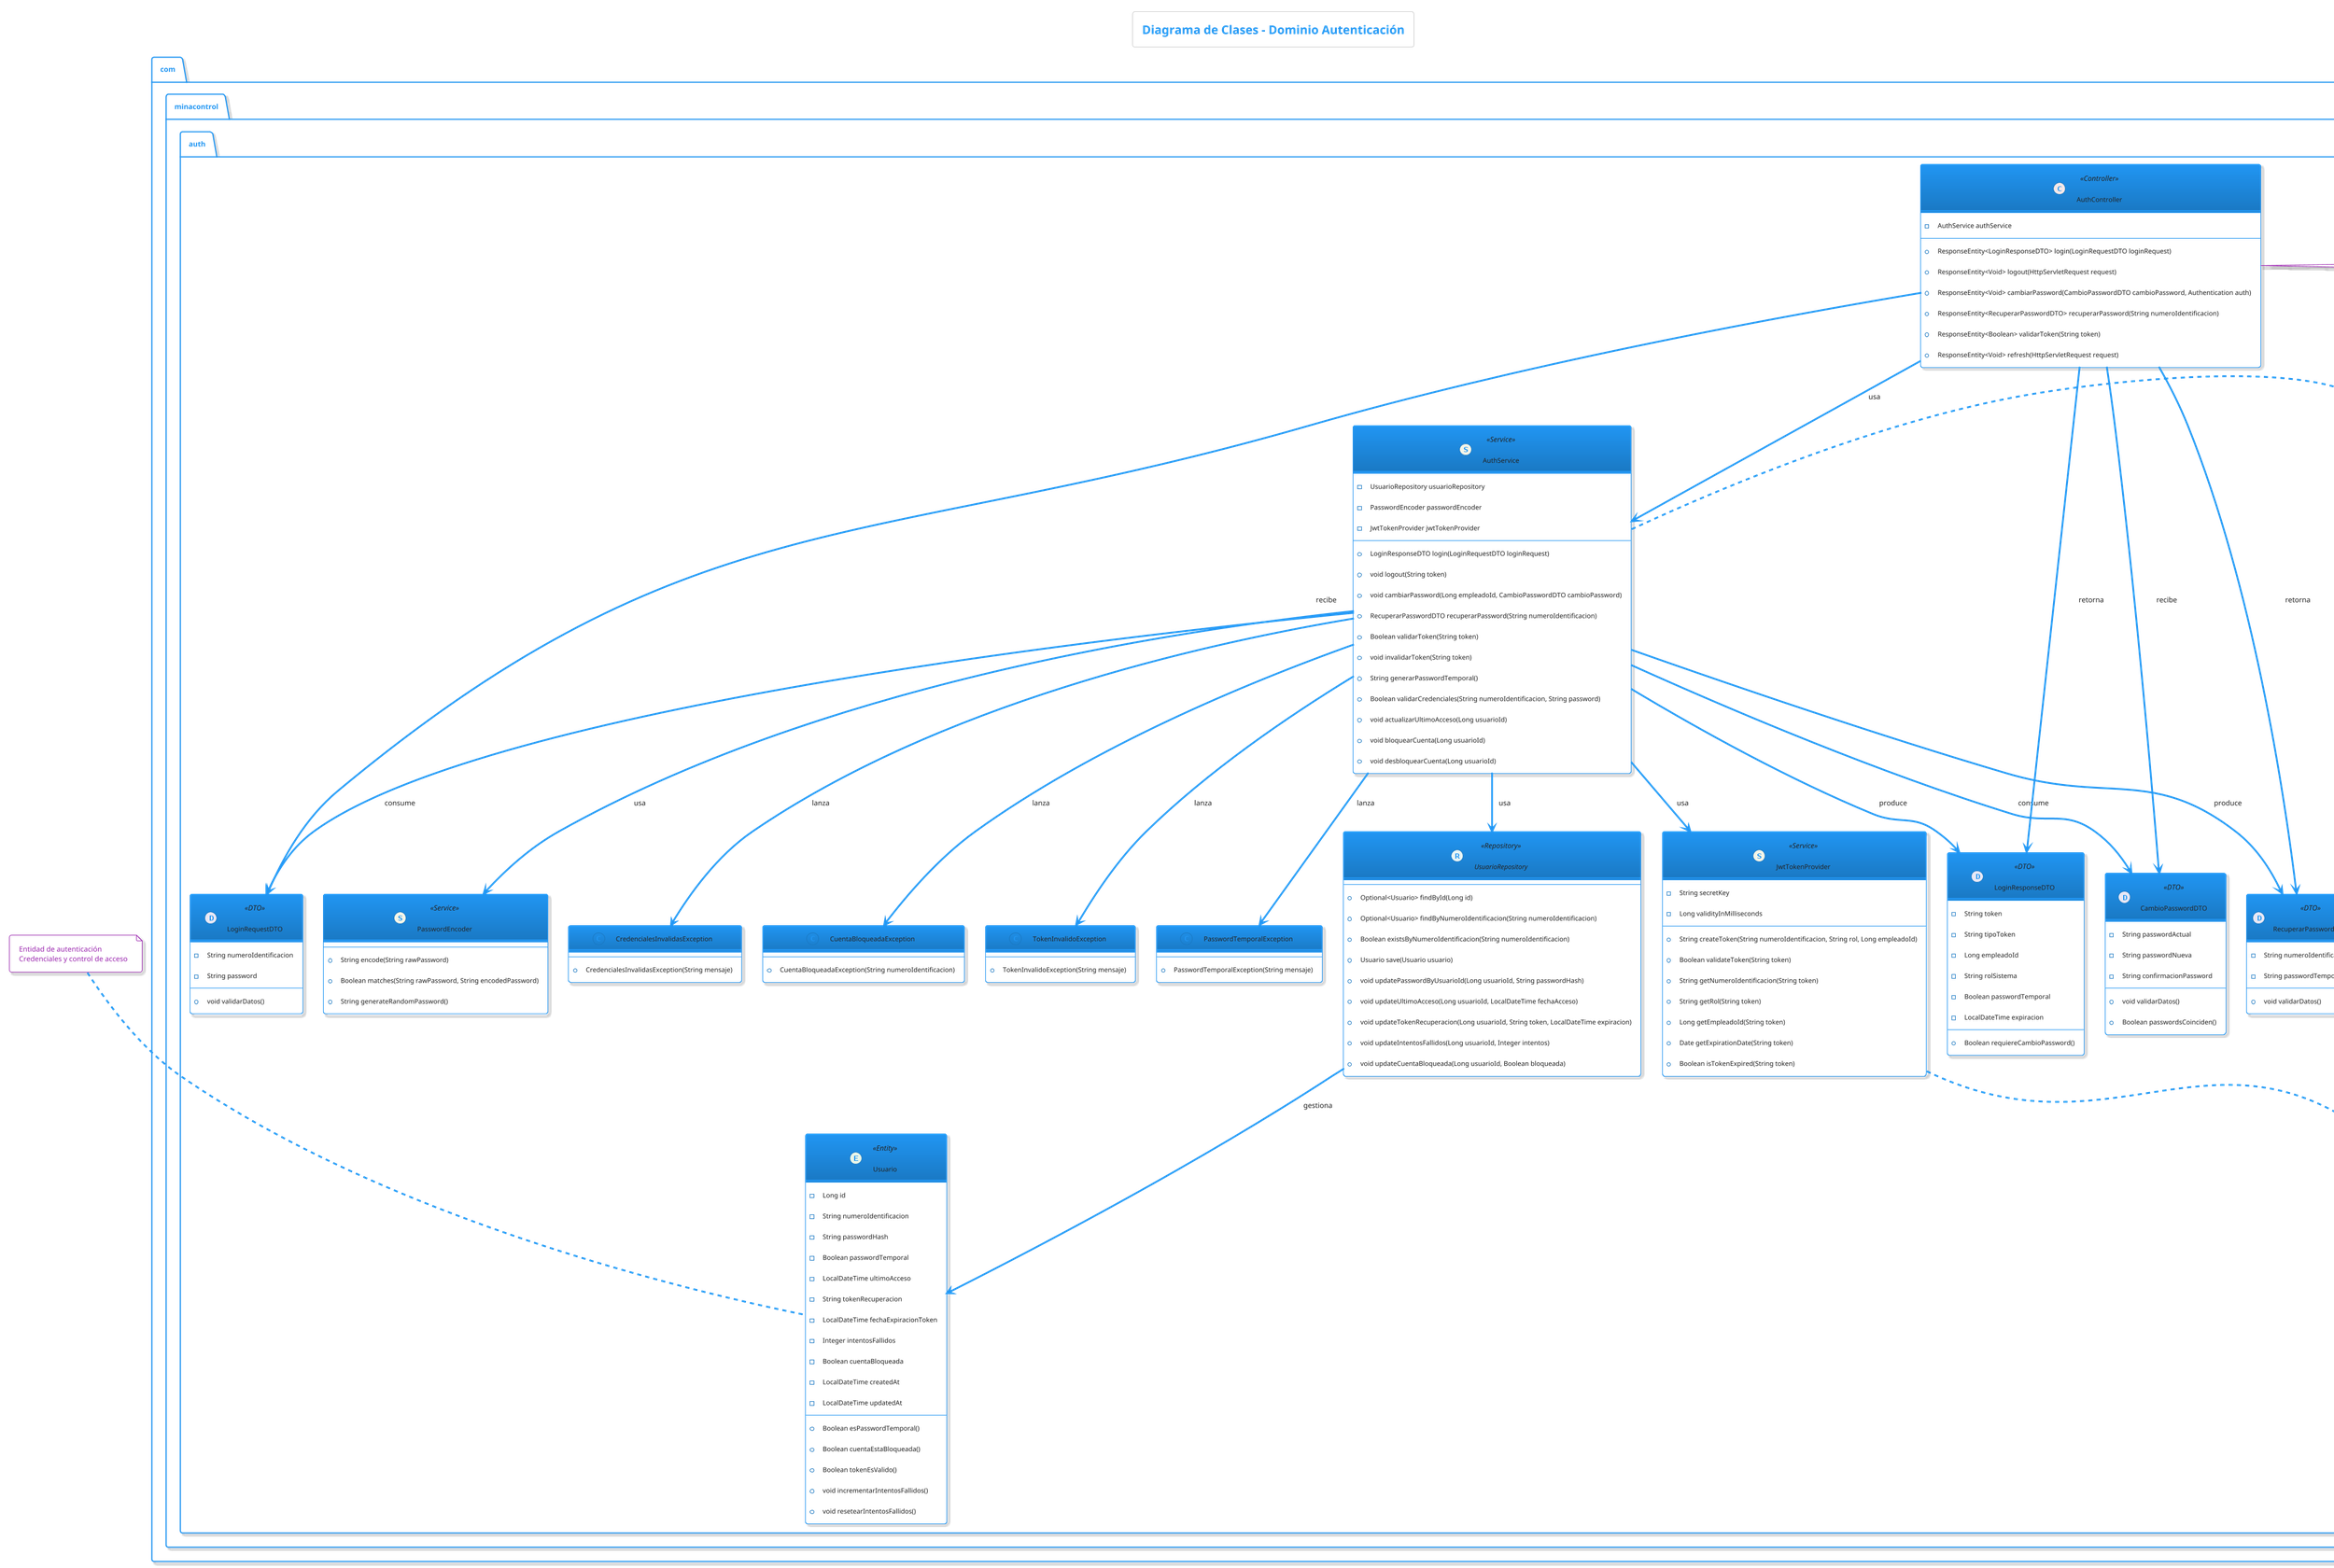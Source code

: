 @startuml class_diagram_autenticacion
!theme materia-outline
title Diagrama de Clases - Dominio Autenticación

' ===== CONFIGURACIÓN =====
!define ENTITY(x) class x << (E,#E8F5E8) Entity >>
!define DTO(x) class x << (D,#E8E8F5) DTO >>
!define SERVICE(x) class x << (S,#F5F5E8) Service >>
!define CONTROLLER(x) class x << (C,#F5E8E8) Controller >>
!define REPOSITORY(x) interface x << (R,#E8F5F5) Repository >>

package "com.minacontrol.auth" {

  ' ===== ENTIDADES =====
  ENTITY(Usuario) {
    - Long id
    - String numeroIdentificacion
    - String passwordHash
    - Boolean passwordTemporal
    - LocalDateTime ultimoAcceso
    - String tokenRecuperacion
    - LocalDateTime fechaExpiracionToken
    - Integer intentosFallidos
    - Boolean cuentaBloqueada
    - LocalDateTime createdAt
    - LocalDateTime updatedAt
    --
    + Boolean esPasswordTemporal()
    + Boolean cuentaEstaBloqueada()
    + Boolean tokenEsValido()
    + void incrementarIntentosFallidos()
    + void resetearIntentosFallidos()
  }

  ' ===== DTOs =====
  DTO(LoginRequestDTO) {
    - String numeroIdentificacion
    - String password
    --
    + void validarDatos()
  }

  DTO(LoginResponseDTO) {
    - String token
    - String tipoToken
    - Long empleadoId
    - String rolSistema
    - Boolean passwordTemporal
    - LocalDateTime expiracion
    --
    + Boolean requiereCambioPassword()
  }

  DTO(CambioPasswordDTO) {
    - String passwordActual
    - String passwordNueva
    - String confirmacionPassword
    --
    + void validarDatos()
    + Boolean passwordsCoinciden()
  }

  DTO(RecuperarPasswordDTO) {
    - String numeroIdentificacion
    - String passwordTemporal
    --
    + void validarDatos()
  }

  ' ===== REPOSITORIO =====
  REPOSITORY(UsuarioRepository) {
    + Optional<Usuario> findById(Long id)
    + Optional<Usuario> findByNumeroIdentificacion(String numeroIdentificacion)
    + Boolean existsByNumeroIdentificacion(String numeroIdentificacion)
    + Usuario save(Usuario usuario)
    + void updatePasswordByUsuarioId(Long usuarioId, String passwordHash)
    + void updateUltimoAcceso(Long usuarioId, LocalDateTime fechaAcceso)
    + void updateTokenRecuperacion(Long usuarioId, String token, LocalDateTime expiracion)
    + void updateIntentosFallidos(Long usuarioId, Integer intentos)
    + void updateCuentaBloqueada(Long usuarioId, Boolean bloqueada)
  }

  ' ===== SERVICIO =====
  SERVICE(AuthService) {
    - UsuarioRepository usuarioRepository
    - PasswordEncoder passwordEncoder
    - JwtTokenProvider jwtTokenProvider
    --
    + LoginResponseDTO login(LoginRequestDTO loginRequest)
    + void logout(String token)
    + void cambiarPassword(Long empleadoId, CambioPasswordDTO cambioPassword)
    + RecuperarPasswordDTO recuperarPassword(String numeroIdentificacion)
    + Boolean validarToken(String token)
    + void invalidarToken(String token)
    + String generarPasswordTemporal()
    + Boolean validarCredenciales(String numeroIdentificacion, String password)
    + void actualizarUltimoAcceso(Long usuarioId)
    + void bloquearCuenta(Long usuarioId)
    + void desbloquearCuenta(Long usuarioId)
  }

  ' ===== CONTROLADOR =====
  CONTROLLER(AuthController) {
    - AuthService authService
    --
    + ResponseEntity<LoginResponseDTO> login(LoginRequestDTO loginRequest)
    + ResponseEntity<Void> logout(HttpServletRequest request)
    + ResponseEntity<Void> cambiarPassword(CambioPasswordDTO cambioPassword, Authentication auth)
    + ResponseEntity<RecuperarPasswordDTO> recuperarPassword(String numeroIdentificacion)
    + ResponseEntity<Boolean> validarToken(String token)
    + ResponseEntity<Void> refresh(HttpServletRequest request)
  }

  ' ===== COMPONENTES DE SEGURIDAD =====
  SERVICE(JwtTokenProvider) {
    - String secretKey
    - Long validityInMilliseconds
    --
    + String createToken(String numeroIdentificacion, String rol, Long empleadoId)
    + Boolean validateToken(String token)
    + String getNumeroIdentificacion(String token)
    + String getRol(String token)
    + Long getEmpleadoId(String token)
    + Date getExpirationDate(String token)
    + Boolean isTokenExpired(String token)
  }

  SERVICE(PasswordEncoder) {
    + String encode(String rawPassword)
    + Boolean matches(String rawPassword, String encodedPassword)
    + String generateRandomPassword()
  }

  ' ===== EXCEPCIONES =====
  class CredencialesInvalidasException {
    + CredencialesInvalidasException(String mensaje)
  }

  class CuentaBloqueadaException {
    + CuentaBloqueadaException(String numeroIdentificacion)
  }

  class TokenInvalidoException {
    + TokenInvalidoException(String mensaje)
  }

  class PasswordTemporalException {
    + PasswordTemporalException(String mensaje)
  }
}

' ===== RELACIONES =====
AuthController --> AuthService : "usa"
AuthService --> UsuarioRepository : "usa"
AuthService --> PasswordEncoder : "usa"
AuthService --> JwtTokenProvider : "usa"

UsuarioRepository --> Usuario : "gestiona"

AuthService --> LoginResponseDTO : "produce"
AuthService --> LoginRequestDTO : "consume"
AuthService --> CambioPasswordDTO : "consume"
AuthService --> RecuperarPasswordDTO : "produce"

AuthController --> LoginRequestDTO : "recibe"
AuthController --> LoginResponseDTO : "retorna"
AuthController --> CambioPasswordDTO : "recibe"
AuthController --> RecuperarPasswordDTO : "retorna"

AuthService --> CredencialesInvalidasException : "lanza"
AuthService --> CuentaBloqueadaException : "lanza"
AuthService --> TokenInvalidoException : "lanza"
AuthService --> PasswordTemporalException : "lanza"

' ===== NOTAS =====
note top of Usuario : Entidad de autenticación\nCredenciales y control de acceso

note right of AuthService : Lógica de seguridad\nValidación y generación de tokens

note bottom of JwtTokenProvider : Gestión de tokens JWT\nCreación y validación

note left of AuthController : API de autenticación\nEndpoints de seguridad

@enduml
